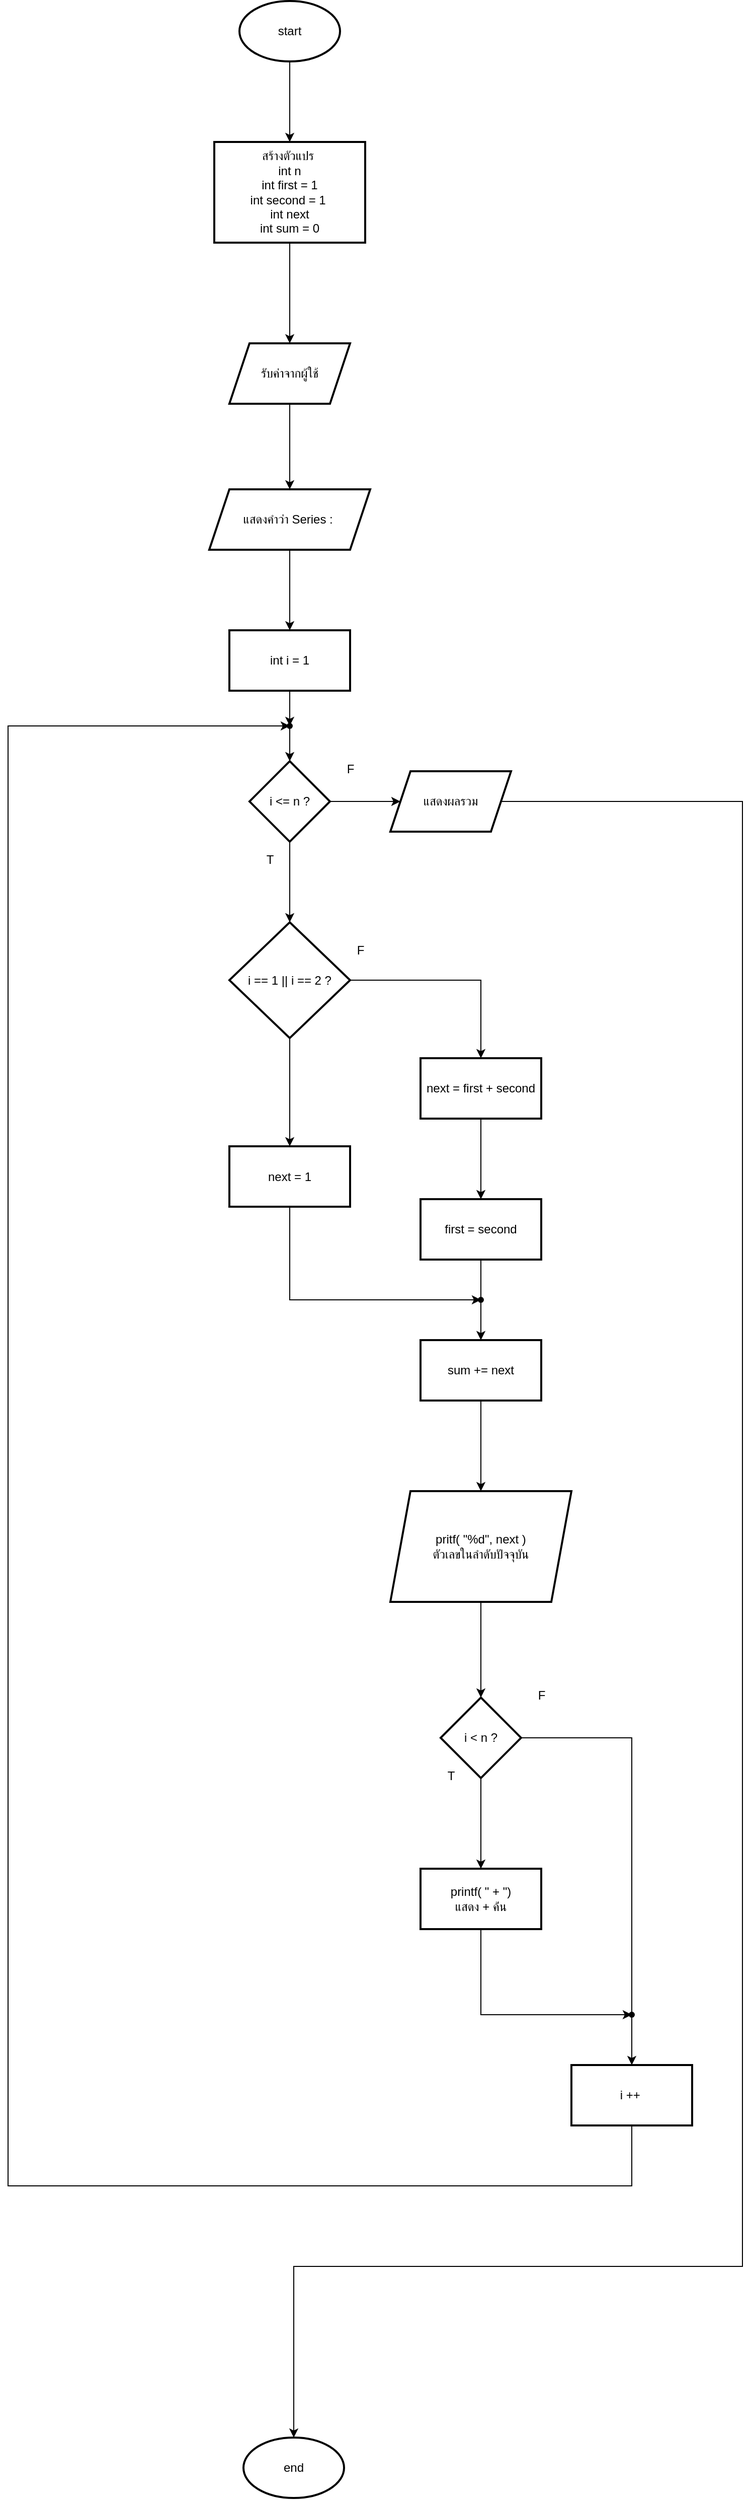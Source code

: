 <mxfile version="25.0.3">
  <diagram name="หน้า-1" id="nECm6mR6-I2xmfD7EVWa">
    <mxGraphModel dx="1034" dy="446" grid="1" gridSize="10" guides="1" tooltips="1" connect="1" arrows="1" fold="1" page="1" pageScale="1" pageWidth="827" pageHeight="1169" math="0" shadow="0">
      <root>
        <mxCell id="0" />
        <mxCell id="1" parent="0" />
        <mxCell id="5QJx7iJbicUQDcCXMyBM-3" value="" style="edgeStyle=orthogonalEdgeStyle;rounded=0;orthogonalLoop=1;jettySize=auto;html=1;" edge="1" parent="1" source="5QJx7iJbicUQDcCXMyBM-1" target="5QJx7iJbicUQDcCXMyBM-2">
          <mxGeometry relative="1" as="geometry" />
        </mxCell>
        <mxCell id="5QJx7iJbicUQDcCXMyBM-1" value="start" style="strokeWidth=2;html=1;shape=mxgraph.flowchart.start_1;whiteSpace=wrap;" vertex="1" parent="1">
          <mxGeometry x="360" y="100" width="100" height="60" as="geometry" />
        </mxCell>
        <mxCell id="5QJx7iJbicUQDcCXMyBM-5" value="" style="edgeStyle=orthogonalEdgeStyle;rounded=0;orthogonalLoop=1;jettySize=auto;html=1;" edge="1" parent="1" source="5QJx7iJbicUQDcCXMyBM-2" target="5QJx7iJbicUQDcCXMyBM-4">
          <mxGeometry relative="1" as="geometry" />
        </mxCell>
        <mxCell id="5QJx7iJbicUQDcCXMyBM-2" value="สร้างตัวแปร&amp;nbsp;&lt;div&gt;int n&lt;/div&gt;&lt;div&gt;int first = 1&lt;/div&gt;&lt;div&gt;int second = 1&amp;nbsp;&lt;/div&gt;&lt;div&gt;int next&lt;/div&gt;&lt;div&gt;int sum = 0&lt;/div&gt;" style="whiteSpace=wrap;html=1;strokeWidth=2;" vertex="1" parent="1">
          <mxGeometry x="335" y="240" width="150" height="100" as="geometry" />
        </mxCell>
        <mxCell id="5QJx7iJbicUQDcCXMyBM-7" value="" style="edgeStyle=orthogonalEdgeStyle;rounded=0;orthogonalLoop=1;jettySize=auto;html=1;" edge="1" parent="1" source="5QJx7iJbicUQDcCXMyBM-4" target="5QJx7iJbicUQDcCXMyBM-6">
          <mxGeometry relative="1" as="geometry" />
        </mxCell>
        <mxCell id="5QJx7iJbicUQDcCXMyBM-4" value="รับค่าจากผู้ใช้" style="shape=parallelogram;perimeter=parallelogramPerimeter;whiteSpace=wrap;html=1;fixedSize=1;strokeWidth=2;" vertex="1" parent="1">
          <mxGeometry x="350" y="440" width="120" height="60" as="geometry" />
        </mxCell>
        <mxCell id="5QJx7iJbicUQDcCXMyBM-9" value="" style="edgeStyle=orthogonalEdgeStyle;rounded=0;orthogonalLoop=1;jettySize=auto;html=1;" edge="1" parent="1" source="5QJx7iJbicUQDcCXMyBM-6" target="5QJx7iJbicUQDcCXMyBM-8">
          <mxGeometry relative="1" as="geometry" />
        </mxCell>
        <mxCell id="5QJx7iJbicUQDcCXMyBM-6" value="แสดงคำว่า Series :&amp;nbsp;" style="shape=parallelogram;perimeter=parallelogramPerimeter;whiteSpace=wrap;html=1;fixedSize=1;strokeWidth=2;" vertex="1" parent="1">
          <mxGeometry x="330" y="585" width="160" height="60" as="geometry" />
        </mxCell>
        <mxCell id="5QJx7iJbicUQDcCXMyBM-11" value="" style="edgeStyle=orthogonalEdgeStyle;rounded=0;orthogonalLoop=1;jettySize=auto;html=1;" edge="1" parent="1" source="5QJx7iJbicUQDcCXMyBM-44" target="5QJx7iJbicUQDcCXMyBM-10">
          <mxGeometry relative="1" as="geometry" />
        </mxCell>
        <mxCell id="5QJx7iJbicUQDcCXMyBM-8" value="int i = 1" style="whiteSpace=wrap;html=1;strokeWidth=2;" vertex="1" parent="1">
          <mxGeometry x="350" y="725" width="120" height="60" as="geometry" />
        </mxCell>
        <mxCell id="5QJx7iJbicUQDcCXMyBM-13" value="" style="edgeStyle=orthogonalEdgeStyle;rounded=0;orthogonalLoop=1;jettySize=auto;html=1;" edge="1" parent="1" source="5QJx7iJbicUQDcCXMyBM-10" target="5QJx7iJbicUQDcCXMyBM-12">
          <mxGeometry relative="1" as="geometry" />
        </mxCell>
        <mxCell id="5QJx7iJbicUQDcCXMyBM-18" value="" style="edgeStyle=orthogonalEdgeStyle;rounded=0;orthogonalLoop=1;jettySize=auto;html=1;" edge="1" parent="1" source="5QJx7iJbicUQDcCXMyBM-10" target="5QJx7iJbicUQDcCXMyBM-17">
          <mxGeometry relative="1" as="geometry" />
        </mxCell>
        <mxCell id="5QJx7iJbicUQDcCXMyBM-10" value="i &amp;lt;= n ?" style="rhombus;whiteSpace=wrap;html=1;strokeWidth=2;" vertex="1" parent="1">
          <mxGeometry x="370" y="855" width="80" height="80" as="geometry" />
        </mxCell>
        <mxCell id="5QJx7iJbicUQDcCXMyBM-15" value="" style="edgeStyle=orthogonalEdgeStyle;rounded=0;orthogonalLoop=1;jettySize=auto;html=1;" edge="1" parent="1" source="5QJx7iJbicUQDcCXMyBM-12" target="5QJx7iJbicUQDcCXMyBM-14">
          <mxGeometry relative="1" as="geometry">
            <Array as="points">
              <mxPoint x="860" y="895" />
              <mxPoint x="860" y="2350" />
              <mxPoint x="414" y="2350" />
            </Array>
          </mxGeometry>
        </mxCell>
        <mxCell id="5QJx7iJbicUQDcCXMyBM-12" value="แสดงผลรวม" style="shape=parallelogram;perimeter=parallelogramPerimeter;whiteSpace=wrap;html=1;fixedSize=1;strokeWidth=2;" vertex="1" parent="1">
          <mxGeometry x="510" y="865" width="120" height="60" as="geometry" />
        </mxCell>
        <mxCell id="5QJx7iJbicUQDcCXMyBM-14" value="end" style="strokeWidth=2;html=1;shape=mxgraph.flowchart.start_1;whiteSpace=wrap;" vertex="1" parent="1">
          <mxGeometry x="364" y="2520" width="100" height="60" as="geometry" />
        </mxCell>
        <mxCell id="5QJx7iJbicUQDcCXMyBM-16" value="F" style="text;html=1;align=center;verticalAlign=middle;resizable=0;points=[];autosize=1;strokeColor=none;fillColor=none;" vertex="1" parent="1">
          <mxGeometry x="455" y="848" width="30" height="30" as="geometry" />
        </mxCell>
        <mxCell id="5QJx7iJbicUQDcCXMyBM-20" value="" style="edgeStyle=orthogonalEdgeStyle;rounded=0;orthogonalLoop=1;jettySize=auto;html=1;" edge="1" parent="1" source="5QJx7iJbicUQDcCXMyBM-17" target="5QJx7iJbicUQDcCXMyBM-19">
          <mxGeometry relative="1" as="geometry" />
        </mxCell>
        <mxCell id="5QJx7iJbicUQDcCXMyBM-41" value="" style="edgeStyle=orthogonalEdgeStyle;rounded=0;orthogonalLoop=1;jettySize=auto;html=1;" edge="1" parent="1" source="5QJx7iJbicUQDcCXMyBM-17" target="5QJx7iJbicUQDcCXMyBM-40">
          <mxGeometry relative="1" as="geometry" />
        </mxCell>
        <mxCell id="5QJx7iJbicUQDcCXMyBM-17" value="i == 1 || i == 2 ?" style="rhombus;whiteSpace=wrap;html=1;strokeWidth=2;" vertex="1" parent="1">
          <mxGeometry x="350" y="1015" width="120" height="115" as="geometry" />
        </mxCell>
        <mxCell id="5QJx7iJbicUQDcCXMyBM-22" value="" style="edgeStyle=orthogonalEdgeStyle;rounded=0;orthogonalLoop=1;jettySize=auto;html=1;" edge="1" parent="1" source="5QJx7iJbicUQDcCXMyBM-19" target="5QJx7iJbicUQDcCXMyBM-21">
          <mxGeometry relative="1" as="geometry" />
        </mxCell>
        <mxCell id="5QJx7iJbicUQDcCXMyBM-19" value="next = first + second" style="whiteSpace=wrap;html=1;strokeWidth=2;" vertex="1" parent="1">
          <mxGeometry x="540" y="1150" width="120" height="60" as="geometry" />
        </mxCell>
        <mxCell id="5QJx7iJbicUQDcCXMyBM-24" value="" style="edgeStyle=orthogonalEdgeStyle;rounded=0;orthogonalLoop=1;jettySize=auto;html=1;" edge="1" parent="1" source="5QJx7iJbicUQDcCXMyBM-21" target="5QJx7iJbicUQDcCXMyBM-23">
          <mxGeometry relative="1" as="geometry" />
        </mxCell>
        <mxCell id="5QJx7iJbicUQDcCXMyBM-21" value="first = second" style="whiteSpace=wrap;html=1;strokeWidth=2;" vertex="1" parent="1">
          <mxGeometry x="540" y="1290" width="120" height="60" as="geometry" />
        </mxCell>
        <mxCell id="5QJx7iJbicUQDcCXMyBM-26" value="" style="edgeStyle=orthogonalEdgeStyle;rounded=0;orthogonalLoop=1;jettySize=auto;html=1;" edge="1" parent="1" source="5QJx7iJbicUQDcCXMyBM-23" target="5QJx7iJbicUQDcCXMyBM-25">
          <mxGeometry relative="1" as="geometry" />
        </mxCell>
        <mxCell id="5QJx7iJbicUQDcCXMyBM-23" value="sum += next" style="whiteSpace=wrap;html=1;strokeWidth=2;" vertex="1" parent="1">
          <mxGeometry x="540" y="1430" width="120" height="60" as="geometry" />
        </mxCell>
        <mxCell id="5QJx7iJbicUQDcCXMyBM-28" value="" style="edgeStyle=orthogonalEdgeStyle;rounded=0;orthogonalLoop=1;jettySize=auto;html=1;" edge="1" parent="1" source="5QJx7iJbicUQDcCXMyBM-25" target="5QJx7iJbicUQDcCXMyBM-27">
          <mxGeometry relative="1" as="geometry" />
        </mxCell>
        <mxCell id="5QJx7iJbicUQDcCXMyBM-25" value="pritf( &quot;%d&quot;, next )&lt;div&gt;ตัวเลขในลำดับปัจจุบัน&lt;/div&gt;" style="shape=parallelogram;perimeter=parallelogramPerimeter;whiteSpace=wrap;html=1;fixedSize=1;strokeWidth=2;" vertex="1" parent="1">
          <mxGeometry x="510" y="1580" width="180" height="110" as="geometry" />
        </mxCell>
        <mxCell id="5QJx7iJbicUQDcCXMyBM-32" value="" style="edgeStyle=orthogonalEdgeStyle;rounded=0;orthogonalLoop=1;jettySize=auto;html=1;" edge="1" parent="1" source="5QJx7iJbicUQDcCXMyBM-27" target="5QJx7iJbicUQDcCXMyBM-31">
          <mxGeometry relative="1" as="geometry" />
        </mxCell>
        <mxCell id="5QJx7iJbicUQDcCXMyBM-34" value="" style="edgeStyle=orthogonalEdgeStyle;rounded=0;orthogonalLoop=1;jettySize=auto;html=1;" edge="1" parent="1" source="5QJx7iJbicUQDcCXMyBM-27" target="5QJx7iJbicUQDcCXMyBM-33">
          <mxGeometry relative="1" as="geometry" />
        </mxCell>
        <mxCell id="5QJx7iJbicUQDcCXMyBM-27" value="i &amp;lt; n ?" style="rhombus;whiteSpace=wrap;html=1;strokeWidth=2;" vertex="1" parent="1">
          <mxGeometry x="560" y="1785" width="80" height="80" as="geometry" />
        </mxCell>
        <mxCell id="5QJx7iJbicUQDcCXMyBM-29" value="T" style="text;html=1;align=center;verticalAlign=middle;resizable=0;points=[];autosize=1;strokeColor=none;fillColor=none;" vertex="1" parent="1">
          <mxGeometry x="375" y="938" width="30" height="30" as="geometry" />
        </mxCell>
        <mxCell id="5QJx7iJbicUQDcCXMyBM-30" value="F" style="text;html=1;align=center;verticalAlign=middle;resizable=0;points=[];autosize=1;strokeColor=none;fillColor=none;" vertex="1" parent="1">
          <mxGeometry x="465" y="1028" width="30" height="30" as="geometry" />
        </mxCell>
        <mxCell id="5QJx7iJbicUQDcCXMyBM-31" value="i ++&amp;nbsp;" style="whiteSpace=wrap;html=1;strokeWidth=2;" vertex="1" parent="1">
          <mxGeometry x="690" y="2150" width="120" height="60" as="geometry" />
        </mxCell>
        <mxCell id="5QJx7iJbicUQDcCXMyBM-33" value="printf( &quot; + &quot;)&lt;div&gt;แสดง + ค้่น&lt;/div&gt;" style="whiteSpace=wrap;html=1;strokeWidth=2;" vertex="1" parent="1">
          <mxGeometry x="540" y="1955" width="120" height="60" as="geometry" />
        </mxCell>
        <mxCell id="5QJx7iJbicUQDcCXMyBM-35" value="F" style="text;html=1;align=center;verticalAlign=middle;resizable=0;points=[];autosize=1;strokeColor=none;fillColor=none;" vertex="1" parent="1">
          <mxGeometry x="645" y="1768" width="30" height="30" as="geometry" />
        </mxCell>
        <mxCell id="5QJx7iJbicUQDcCXMyBM-36" value="T" style="text;html=1;align=center;verticalAlign=middle;resizable=0;points=[];autosize=1;strokeColor=none;fillColor=none;" vertex="1" parent="1">
          <mxGeometry x="555" y="1848" width="30" height="30" as="geometry" />
        </mxCell>
        <mxCell id="5QJx7iJbicUQDcCXMyBM-37" value="" style="shape=waypoint;sketch=0;fillStyle=solid;size=6;pointerEvents=1;points=[];fillColor=none;resizable=0;rotatable=0;perimeter=centerPerimeter;snapToPoint=1;" vertex="1" parent="1">
          <mxGeometry x="740" y="2090" width="20" height="20" as="geometry" />
        </mxCell>
        <mxCell id="5QJx7iJbicUQDcCXMyBM-39" style="edgeStyle=orthogonalEdgeStyle;rounded=0;orthogonalLoop=1;jettySize=auto;html=1;exitX=0.5;exitY=1;exitDx=0;exitDy=0;entryX=0.05;entryY=0.35;entryDx=0;entryDy=0;entryPerimeter=0;" edge="1" parent="1" source="5QJx7iJbicUQDcCXMyBM-33" target="5QJx7iJbicUQDcCXMyBM-37">
          <mxGeometry relative="1" as="geometry">
            <Array as="points">
              <mxPoint x="600" y="2100" />
            </Array>
          </mxGeometry>
        </mxCell>
        <mxCell id="5QJx7iJbicUQDcCXMyBM-40" value="next = 1" style="whiteSpace=wrap;html=1;strokeWidth=2;" vertex="1" parent="1">
          <mxGeometry x="350" y="1237.5" width="120" height="60" as="geometry" />
        </mxCell>
        <mxCell id="5QJx7iJbicUQDcCXMyBM-42" value="" style="shape=waypoint;sketch=0;fillStyle=solid;size=6;pointerEvents=1;points=[];fillColor=none;resizable=0;rotatable=0;perimeter=centerPerimeter;snapToPoint=1;" vertex="1" parent="1">
          <mxGeometry x="590" y="1380" width="20" height="20" as="geometry" />
        </mxCell>
        <mxCell id="5QJx7iJbicUQDcCXMyBM-43" style="edgeStyle=orthogonalEdgeStyle;rounded=0;orthogonalLoop=1;jettySize=auto;html=1;exitX=0.5;exitY=1;exitDx=0;exitDy=0;entryX=0;entryY=0.5;entryDx=0;entryDy=0;entryPerimeter=0;" edge="1" parent="1" source="5QJx7iJbicUQDcCXMyBM-40" target="5QJx7iJbicUQDcCXMyBM-42">
          <mxGeometry relative="1" as="geometry">
            <Array as="points">
              <mxPoint x="410" y="1390" />
            </Array>
          </mxGeometry>
        </mxCell>
        <mxCell id="5QJx7iJbicUQDcCXMyBM-45" value="" style="edgeStyle=orthogonalEdgeStyle;rounded=0;orthogonalLoop=1;jettySize=auto;html=1;" edge="1" parent="1" source="5QJx7iJbicUQDcCXMyBM-8" target="5QJx7iJbicUQDcCXMyBM-44">
          <mxGeometry relative="1" as="geometry">
            <mxPoint x="410" y="785" as="sourcePoint" />
            <mxPoint x="410" y="855" as="targetPoint" />
          </mxGeometry>
        </mxCell>
        <mxCell id="5QJx7iJbicUQDcCXMyBM-44" value="" style="shape=waypoint;sketch=0;fillStyle=solid;size=6;pointerEvents=1;points=[];fillColor=none;resizable=0;rotatable=0;perimeter=centerPerimeter;snapToPoint=1;" vertex="1" parent="1">
          <mxGeometry x="400" y="810" width="20" height="20" as="geometry" />
        </mxCell>
        <mxCell id="5QJx7iJbicUQDcCXMyBM-46" style="edgeStyle=orthogonalEdgeStyle;rounded=0;orthogonalLoop=1;jettySize=auto;html=1;exitX=0.5;exitY=1;exitDx=0;exitDy=0;entryX=0.05;entryY=0.25;entryDx=0;entryDy=0;entryPerimeter=0;" edge="1" parent="1" source="5QJx7iJbicUQDcCXMyBM-31" target="5QJx7iJbicUQDcCXMyBM-44">
          <mxGeometry relative="1" as="geometry">
            <Array as="points">
              <mxPoint x="750" y="2270" />
              <mxPoint x="130" y="2270" />
              <mxPoint x="130" y="820" />
            </Array>
          </mxGeometry>
        </mxCell>
      </root>
    </mxGraphModel>
  </diagram>
</mxfile>
